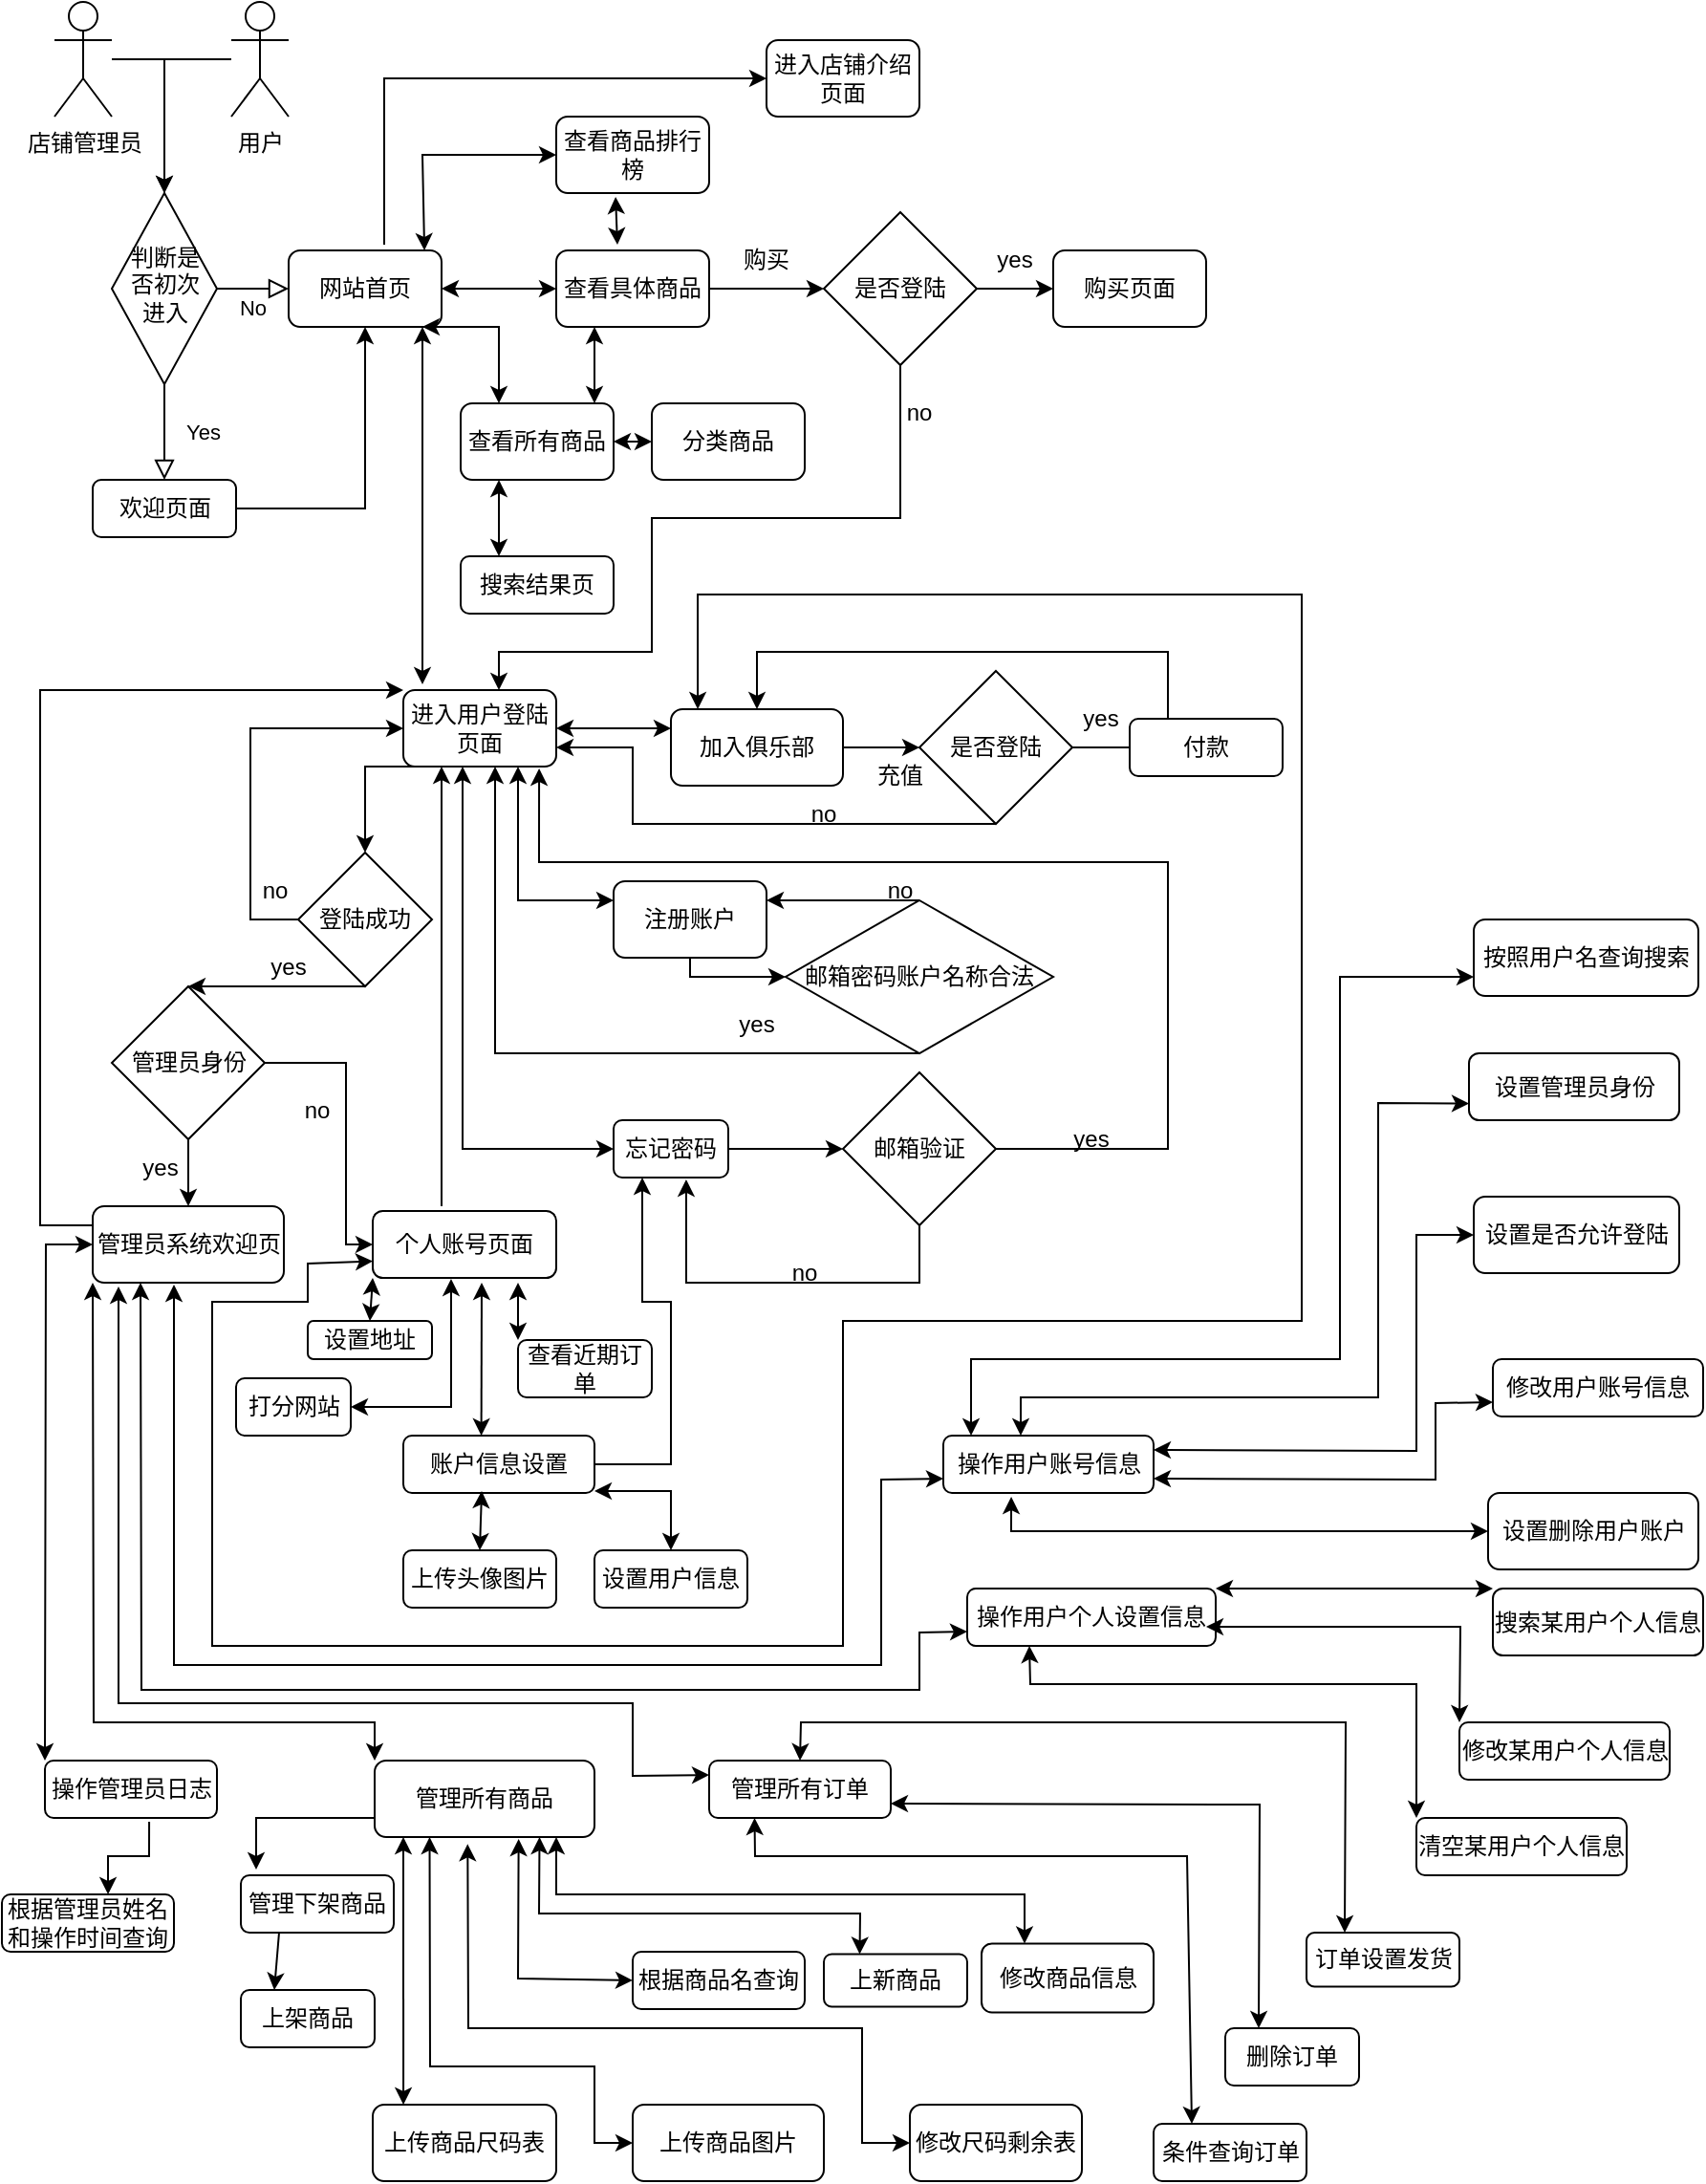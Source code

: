 <mxfile version="16.5.1" type="device"><diagram id="C5RBs43oDa-KdzZeNtuy" name="Page-1"><mxGraphModel dx="1273" dy="824" grid="1" gridSize="10" guides="1" tooltips="1" connect="1" arrows="1" fold="1" page="1" pageScale="1" pageWidth="1169" pageHeight="1654" math="0" shadow="0"><root><mxCell id="WIyWlLk6GJQsqaUBKTNV-0"/><mxCell id="WIyWlLk6GJQsqaUBKTNV-1" parent="WIyWlLk6GJQsqaUBKTNV-0"/><mxCell id="WIyWlLk6GJQsqaUBKTNV-4" value="Yes" style="rounded=0;html=1;jettySize=auto;orthogonalLoop=1;fontSize=11;endArrow=block;endFill=0;endSize=8;strokeWidth=1;shadow=0;labelBackgroundColor=none;edgeStyle=orthogonalEdgeStyle;entryX=0.5;entryY=0;entryDx=0;entryDy=0;" parent="WIyWlLk6GJQsqaUBKTNV-1" source="WIyWlLk6GJQsqaUBKTNV-6" target="osN6fIeN2EjU5WZpeS5J-3" edge="1"><mxGeometry y="20" relative="1" as="geometry"><mxPoint as="offset"/><mxPoint x="245" y="560" as="targetPoint"/></mxGeometry></mxCell><mxCell id="WIyWlLk6GJQsqaUBKTNV-5" value="No" style="edgeStyle=orthogonalEdgeStyle;rounded=0;html=1;jettySize=auto;orthogonalLoop=1;fontSize=11;endArrow=block;endFill=0;endSize=8;strokeWidth=1;shadow=0;labelBackgroundColor=none;" parent="WIyWlLk6GJQsqaUBKTNV-1" source="WIyWlLk6GJQsqaUBKTNV-6" target="WIyWlLk6GJQsqaUBKTNV-7" edge="1"><mxGeometry y="10" relative="1" as="geometry"><mxPoint as="offset"/></mxGeometry></mxCell><mxCell id="WIyWlLk6GJQsqaUBKTNV-6" value="判断是否初次进入" style="rhombus;whiteSpace=wrap;html=1;shadow=0;fontFamily=Helvetica;fontSize=12;align=center;strokeWidth=1;spacing=6;spacingTop=-4;" parent="WIyWlLk6GJQsqaUBKTNV-1" vertex="1"><mxGeometry x="217.5" y="350" width="55" height="100" as="geometry"/></mxCell><mxCell id="WIyWlLk6GJQsqaUBKTNV-7" value="网站首页" style="rounded=1;whiteSpace=wrap;html=1;fontSize=12;glass=0;strokeWidth=1;shadow=0;" parent="WIyWlLk6GJQsqaUBKTNV-1" vertex="1"><mxGeometry x="310" y="380" width="80" height="40" as="geometry"/></mxCell><mxCell id="osN6fIeN2EjU5WZpeS5J-3" value="欢迎页面" style="rounded=1;whiteSpace=wrap;html=1;" parent="WIyWlLk6GJQsqaUBKTNV-1" vertex="1"><mxGeometry x="207.5" y="500" width="75" height="30" as="geometry"/></mxCell><mxCell id="osN6fIeN2EjU5WZpeS5J-4" value="" style="endArrow=classic;html=1;rounded=0;entryX=0.5;entryY=1;entryDx=0;entryDy=0;exitX=1;exitY=0.5;exitDx=0;exitDy=0;" parent="WIyWlLk6GJQsqaUBKTNV-1" source="osN6fIeN2EjU5WZpeS5J-3" target="WIyWlLk6GJQsqaUBKTNV-7" edge="1"><mxGeometry width="50" height="50" relative="1" as="geometry"><mxPoint x="290" y="460" as="sourcePoint"/><mxPoint x="350" y="460" as="targetPoint"/><Array as="points"><mxPoint x="350" y="515"/></Array></mxGeometry></mxCell><mxCell id="osN6fIeN2EjU5WZpeS5J-6" value="查看商品排行榜" style="rounded=1;whiteSpace=wrap;html=1;" parent="WIyWlLk6GJQsqaUBKTNV-1" vertex="1"><mxGeometry x="450" y="310" width="80" height="40" as="geometry"/></mxCell><mxCell id="osN6fIeN2EjU5WZpeS5J-7" value="查看具体商品" style="rounded=1;whiteSpace=wrap;html=1;" parent="WIyWlLk6GJQsqaUBKTNV-1" vertex="1"><mxGeometry x="450" y="380" width="80" height="40" as="geometry"/></mxCell><mxCell id="osN6fIeN2EjU5WZpeS5J-8" value="进入用户登陆页面" style="rounded=1;whiteSpace=wrap;html=1;" parent="WIyWlLk6GJQsqaUBKTNV-1" vertex="1"><mxGeometry x="370" y="610" width="80" height="40" as="geometry"/></mxCell><mxCell id="osN6fIeN2EjU5WZpeS5J-9" value="查看所有商品" style="rounded=1;whiteSpace=wrap;html=1;" parent="WIyWlLk6GJQsqaUBKTNV-1" vertex="1"><mxGeometry x="400" y="460" width="80" height="40" as="geometry"/></mxCell><mxCell id="osN6fIeN2EjU5WZpeS5J-11" value="" style="endArrow=classic;html=1;rounded=0;entryX=0;entryY=0.5;entryDx=0;entryDy=0;exitX=0.625;exitY=-0.075;exitDx=0;exitDy=0;exitPerimeter=0;" parent="WIyWlLk6GJQsqaUBKTNV-1" source="WIyWlLk6GJQsqaUBKTNV-7" target="osN6fIeN2EjU5WZpeS5J-14" edge="1"><mxGeometry width="50" height="50" relative="1" as="geometry"><mxPoint x="360" y="560" as="sourcePoint"/><mxPoint x="410" y="510" as="targetPoint"/><Array as="points"><mxPoint x="360" y="290"/></Array></mxGeometry></mxCell><mxCell id="osN6fIeN2EjU5WZpeS5J-14" value="进入店铺介绍页面" style="rounded=1;whiteSpace=wrap;html=1;" parent="WIyWlLk6GJQsqaUBKTNV-1" vertex="1"><mxGeometry x="560" y="270" width="80" height="40" as="geometry"/></mxCell><mxCell id="osN6fIeN2EjU5WZpeS5J-16" value="" style="endArrow=classic;startArrow=classic;html=1;rounded=0;entryX=0.125;entryY=-0.075;entryDx=0;entryDy=0;entryPerimeter=0;" parent="WIyWlLk6GJQsqaUBKTNV-1" target="osN6fIeN2EjU5WZpeS5J-8" edge="1"><mxGeometry width="50" height="50" relative="1" as="geometry"><mxPoint x="380" y="420" as="sourcePoint"/><mxPoint x="400" y="570" as="targetPoint"/></mxGeometry></mxCell><mxCell id="osN6fIeN2EjU5WZpeS5J-17" value="" style="endArrow=classic;startArrow=classic;html=1;rounded=0;entryX=0.25;entryY=0;entryDx=0;entryDy=0;exitX=0.875;exitY=1;exitDx=0;exitDy=0;exitPerimeter=0;" parent="WIyWlLk6GJQsqaUBKTNV-1" source="WIyWlLk6GJQsqaUBKTNV-7" target="osN6fIeN2EjU5WZpeS5J-9" edge="1"><mxGeometry width="50" height="50" relative="1" as="geometry"><mxPoint x="390" y="450" as="sourcePoint"/><mxPoint x="410" y="515" as="targetPoint"/><Array as="points"><mxPoint x="420" y="420"/></Array></mxGeometry></mxCell><mxCell id="osN6fIeN2EjU5WZpeS5J-18" value="" style="endArrow=classic;startArrow=classic;html=1;rounded=0;entryX=0;entryY=0.5;entryDx=0;entryDy=0;exitX=1;exitY=0.5;exitDx=0;exitDy=0;" parent="WIyWlLk6GJQsqaUBKTNV-1" source="WIyWlLk6GJQsqaUBKTNV-7" target="osN6fIeN2EjU5WZpeS5J-7" edge="1"><mxGeometry width="50" height="50" relative="1" as="geometry"><mxPoint x="460" y="380" as="sourcePoint"/><mxPoint x="510" y="330" as="targetPoint"/><Array as="points"><mxPoint x="420" y="400"/></Array></mxGeometry></mxCell><mxCell id="osN6fIeN2EjU5WZpeS5J-19" value="" style="endArrow=classic;startArrow=classic;html=1;rounded=0;exitX=0.888;exitY=0;exitDx=0;exitDy=0;entryX=0;entryY=0.5;entryDx=0;entryDy=0;exitPerimeter=0;" parent="WIyWlLk6GJQsqaUBKTNV-1" source="WIyWlLk6GJQsqaUBKTNV-7" target="osN6fIeN2EjU5WZpeS5J-6" edge="1"><mxGeometry width="50" height="50" relative="1" as="geometry"><mxPoint x="430" y="310" as="sourcePoint"/><mxPoint x="480" y="260" as="targetPoint"/><Array as="points"><mxPoint x="380" y="330"/></Array></mxGeometry></mxCell><mxCell id="osN6fIeN2EjU5WZpeS5J-21" value="" style="endArrow=classic;startArrow=classic;html=1;rounded=0;entryX=0.388;entryY=1.05;entryDx=0;entryDy=0;entryPerimeter=0;exitX=0.4;exitY=-0.075;exitDx=0;exitDy=0;exitPerimeter=0;" parent="WIyWlLk6GJQsqaUBKTNV-1" source="osN6fIeN2EjU5WZpeS5J-7" target="osN6fIeN2EjU5WZpeS5J-6" edge="1"><mxGeometry width="50" height="50" relative="1" as="geometry"><mxPoint x="510" y="370" as="sourcePoint"/><mxPoint x="660" y="350" as="targetPoint"/></mxGeometry></mxCell><mxCell id="osN6fIeN2EjU5WZpeS5J-22" value="是否登陆" style="rhombus;whiteSpace=wrap;html=1;" parent="WIyWlLk6GJQsqaUBKTNV-1" vertex="1"><mxGeometry x="590" y="360" width="80" height="80" as="geometry"/></mxCell><mxCell id="osN6fIeN2EjU5WZpeS5J-24" value="" style="endArrow=classic;html=1;rounded=0;entryX=0;entryY=0.5;entryDx=0;entryDy=0;exitX=1;exitY=0.5;exitDx=0;exitDy=0;" parent="WIyWlLk6GJQsqaUBKTNV-1" source="osN6fIeN2EjU5WZpeS5J-7" target="osN6fIeN2EjU5WZpeS5J-22" edge="1"><mxGeometry width="50" height="50" relative="1" as="geometry"><mxPoint x="510" y="510" as="sourcePoint"/><mxPoint x="560" y="460" as="targetPoint"/></mxGeometry></mxCell><mxCell id="osN6fIeN2EjU5WZpeS5J-25" value="购买" style="text;html=1;strokeColor=none;fillColor=none;align=center;verticalAlign=middle;whiteSpace=wrap;rounded=0;" parent="WIyWlLk6GJQsqaUBKTNV-1" vertex="1"><mxGeometry x="530" y="370" width="60" height="30" as="geometry"/></mxCell><mxCell id="osN6fIeN2EjU5WZpeS5J-26" value="购买页面" style="rounded=1;whiteSpace=wrap;html=1;" parent="WIyWlLk6GJQsqaUBKTNV-1" vertex="1"><mxGeometry x="710" y="380" width="80" height="40" as="geometry"/></mxCell><mxCell id="osN6fIeN2EjU5WZpeS5J-27" value="" style="endArrow=classic;html=1;rounded=0;entryX=0;entryY=0.5;entryDx=0;entryDy=0;exitX=1;exitY=0.5;exitDx=0;exitDy=0;" parent="WIyWlLk6GJQsqaUBKTNV-1" source="osN6fIeN2EjU5WZpeS5J-22" target="osN6fIeN2EjU5WZpeS5J-26" edge="1"><mxGeometry width="50" height="50" relative="1" as="geometry"><mxPoint x="550" y="410" as="sourcePoint"/><mxPoint x="600" y="360" as="targetPoint"/></mxGeometry></mxCell><mxCell id="osN6fIeN2EjU5WZpeS5J-28" value="yes" style="text;html=1;strokeColor=none;fillColor=none;align=center;verticalAlign=middle;whiteSpace=wrap;rounded=0;" parent="WIyWlLk6GJQsqaUBKTNV-1" vertex="1"><mxGeometry x="660" y="370" width="60" height="30" as="geometry"/></mxCell><mxCell id="osN6fIeN2EjU5WZpeS5J-29" value="" style="endArrow=classic;html=1;rounded=0;exitX=0.5;exitY=1;exitDx=0;exitDy=0;" parent="WIyWlLk6GJQsqaUBKTNV-1" source="osN6fIeN2EjU5WZpeS5J-22" edge="1"><mxGeometry width="50" height="50" relative="1" as="geometry"><mxPoint x="530" y="470" as="sourcePoint"/><mxPoint x="420" y="610" as="targetPoint"/><Array as="points"><mxPoint x="630" y="520"/><mxPoint x="500" y="520"/><mxPoint x="500" y="590"/><mxPoint x="420" y="590"/><mxPoint x="420" y="600"/></Array></mxGeometry></mxCell><mxCell id="osN6fIeN2EjU5WZpeS5J-30" value="no" style="text;html=1;strokeColor=none;fillColor=none;align=center;verticalAlign=middle;whiteSpace=wrap;rounded=0;" parent="WIyWlLk6GJQsqaUBKTNV-1" vertex="1"><mxGeometry x="610" y="450" width="60" height="30" as="geometry"/></mxCell><mxCell id="osN6fIeN2EjU5WZpeS5J-33" value="" style="endArrow=classic;startArrow=classic;html=1;rounded=0;entryX=0.25;entryY=1;entryDx=0;entryDy=0;" parent="WIyWlLk6GJQsqaUBKTNV-1" target="osN6fIeN2EjU5WZpeS5J-7" edge="1"><mxGeometry width="50" height="50" relative="1" as="geometry"><mxPoint x="470" y="460" as="sourcePoint"/><mxPoint x="570" y="540" as="targetPoint"/><Array as="points"/></mxGeometry></mxCell><mxCell id="osN6fIeN2EjU5WZpeS5J-34" value="" style="endArrow=classic;startArrow=classic;html=1;rounded=0;entryX=0.25;entryY=1;entryDx=0;entryDy=0;exitX=0.25;exitY=0;exitDx=0;exitDy=0;" parent="WIyWlLk6GJQsqaUBKTNV-1" source="osN6fIeN2EjU5WZpeS5J-35" target="osN6fIeN2EjU5WZpeS5J-9" edge="1"><mxGeometry width="50" height="50" relative="1" as="geometry"><mxPoint x="440" y="600" as="sourcePoint"/><mxPoint x="480" y="590" as="targetPoint"/></mxGeometry></mxCell><mxCell id="osN6fIeN2EjU5WZpeS5J-35" value="搜索结果页" style="rounded=1;whiteSpace=wrap;html=1;" parent="WIyWlLk6GJQsqaUBKTNV-1" vertex="1"><mxGeometry x="400" y="540" width="80" height="30" as="geometry"/></mxCell><mxCell id="osN6fIeN2EjU5WZpeS5J-36" value="" style="endArrow=classic;startArrow=classic;html=1;rounded=0;entryX=1;entryY=0.5;entryDx=0;entryDy=0;exitX=0;exitY=0.5;exitDx=0;exitDy=0;" parent="WIyWlLk6GJQsqaUBKTNV-1" source="osN6fIeN2EjU5WZpeS5J-37" target="osN6fIeN2EjU5WZpeS5J-9" edge="1"><mxGeometry width="50" height="50" relative="1" as="geometry"><mxPoint x="520" y="600" as="sourcePoint"/><mxPoint x="600" y="540" as="targetPoint"/></mxGeometry></mxCell><mxCell id="osN6fIeN2EjU5WZpeS5J-37" value="分类商品" style="rounded=1;whiteSpace=wrap;html=1;" parent="WIyWlLk6GJQsqaUBKTNV-1" vertex="1"><mxGeometry x="500" y="460" width="80" height="40" as="geometry"/></mxCell><mxCell id="osN6fIeN2EjU5WZpeS5J-38" value="登陆成功" style="rhombus;whiteSpace=wrap;html=1;" parent="WIyWlLk6GJQsqaUBKTNV-1" vertex="1"><mxGeometry x="315" y="695" width="70" height="70" as="geometry"/></mxCell><mxCell id="osN6fIeN2EjU5WZpeS5J-39" value="" style="endArrow=classic;html=1;rounded=0;entryX=0.5;entryY=0;entryDx=0;entryDy=0;" parent="WIyWlLk6GJQsqaUBKTNV-1" target="osN6fIeN2EjU5WZpeS5J-38" edge="1"><mxGeometry width="50" height="50" relative="1" as="geometry"><mxPoint x="380" y="650" as="sourcePoint"/><mxPoint x="600" y="560" as="targetPoint"/><Array as="points"><mxPoint x="350" y="650"/></Array></mxGeometry></mxCell><mxCell id="osN6fIeN2EjU5WZpeS5J-40" value="yes" style="text;html=1;strokeColor=none;fillColor=none;align=center;verticalAlign=middle;whiteSpace=wrap;rounded=0;" parent="WIyWlLk6GJQsqaUBKTNV-1" vertex="1"><mxGeometry x="280" y="740" width="60" height="30" as="geometry"/></mxCell><mxCell id="osN6fIeN2EjU5WZpeS5J-41" value="" style="endArrow=classic;html=1;rounded=0;exitX=0;exitY=0.5;exitDx=0;exitDy=0;entryX=0;entryY=0.5;entryDx=0;entryDy=0;" parent="WIyWlLk6GJQsqaUBKTNV-1" source="osN6fIeN2EjU5WZpeS5J-38" target="osN6fIeN2EjU5WZpeS5J-8" edge="1"><mxGeometry width="50" height="50" relative="1" as="geometry"><mxPoint x="550" y="610" as="sourcePoint"/><mxPoint x="370" y="710" as="targetPoint"/><Array as="points"><mxPoint x="290" y="730"/><mxPoint x="290" y="630"/></Array></mxGeometry></mxCell><mxCell id="osN6fIeN2EjU5WZpeS5J-42" value="no" style="text;html=1;strokeColor=none;fillColor=none;align=center;verticalAlign=middle;whiteSpace=wrap;rounded=0;" parent="WIyWlLk6GJQsqaUBKTNV-1" vertex="1"><mxGeometry x="272.5" y="700" width="60" height="30" as="geometry"/></mxCell><mxCell id="osN6fIeN2EjU5WZpeS5J-43" value="" style="endArrow=classic;startArrow=classic;html=1;rounded=0;entryX=1;entryY=0.5;entryDx=0;entryDy=0;exitX=0;exitY=0.25;exitDx=0;exitDy=0;" parent="WIyWlLk6GJQsqaUBKTNV-1" source="osN6fIeN2EjU5WZpeS5J-44" target="osN6fIeN2EjU5WZpeS5J-8" edge="1"><mxGeometry width="50" height="50" relative="1" as="geometry"><mxPoint x="550" y="750" as="sourcePoint"/><mxPoint x="520" y="780" as="targetPoint"/><Array as="points"/></mxGeometry></mxCell><mxCell id="osN6fIeN2EjU5WZpeS5J-44" value="加入俱乐部" style="rounded=1;whiteSpace=wrap;html=1;" parent="WIyWlLk6GJQsqaUBKTNV-1" vertex="1"><mxGeometry x="510" y="620" width="90" height="40" as="geometry"/></mxCell><mxCell id="osN6fIeN2EjU5WZpeS5J-45" value="" style="endArrow=classic;html=1;rounded=0;exitX=0.5;exitY=1;exitDx=0;exitDy=0;entryX=0.5;entryY=0;entryDx=0;entryDy=0;" parent="WIyWlLk6GJQsqaUBKTNV-1" source="osN6fIeN2EjU5WZpeS5J-38" target="osN6fIeN2EjU5WZpeS5J-46" edge="1"><mxGeometry width="50" height="50" relative="1" as="geometry"><mxPoint x="340" y="950" as="sourcePoint"/><mxPoint x="385" y="910" as="targetPoint"/></mxGeometry></mxCell><mxCell id="osN6fIeN2EjU5WZpeS5J-48" style="edgeStyle=orthogonalEdgeStyle;rounded=0;orthogonalLoop=1;jettySize=auto;html=1;" parent="WIyWlLk6GJQsqaUBKTNV-1" source="osN6fIeN2EjU5WZpeS5J-46" target="osN6fIeN2EjU5WZpeS5J-52" edge="1"><mxGeometry relative="1" as="geometry"><mxPoint x="500" y="950" as="targetPoint"/><Array as="points"><mxPoint x="340" y="805"/></Array></mxGeometry></mxCell><mxCell id="osN6fIeN2EjU5WZpeS5J-46" value="管理员身份" style="rhombus;whiteSpace=wrap;html=1;" parent="WIyWlLk6GJQsqaUBKTNV-1" vertex="1"><mxGeometry x="217.5" y="765" width="80" height="80" as="geometry"/></mxCell><mxCell id="osN6fIeN2EjU5WZpeS5J-49" value="no" style="text;html=1;strokeColor=none;fillColor=none;align=center;verticalAlign=middle;whiteSpace=wrap;rounded=0;" parent="WIyWlLk6GJQsqaUBKTNV-1" vertex="1"><mxGeometry x="295" y="815" width="60" height="30" as="geometry"/></mxCell><mxCell id="osN6fIeN2EjU5WZpeS5J-51" value="yes" style="text;html=1;strokeColor=none;fillColor=none;align=center;verticalAlign=middle;whiteSpace=wrap;rounded=0;" parent="WIyWlLk6GJQsqaUBKTNV-1" vertex="1"><mxGeometry x="212.5" y="845" width="60" height="30" as="geometry"/></mxCell><mxCell id="osN6fIeN2EjU5WZpeS5J-52" value="个人账号页面" style="rounded=1;whiteSpace=wrap;html=1;" parent="WIyWlLk6GJQsqaUBKTNV-1" vertex="1"><mxGeometry x="354" y="882.5" width="96" height="35" as="geometry"/></mxCell><mxCell id="osN6fIeN2EjU5WZpeS5J-53" value="管理员系统欢迎页" style="rounded=1;whiteSpace=wrap;html=1;" parent="WIyWlLk6GJQsqaUBKTNV-1" vertex="1"><mxGeometry x="207.5" y="880" width="100" height="40" as="geometry"/></mxCell><mxCell id="osN6fIeN2EjU5WZpeS5J-54" value="" style="endArrow=classic;html=1;rounded=0;exitX=1;exitY=0.5;exitDx=0;exitDy=0;entryX=0;entryY=0.5;entryDx=0;entryDy=0;" parent="WIyWlLk6GJQsqaUBKTNV-1" source="osN6fIeN2EjU5WZpeS5J-44" target="osN6fIeN2EjU5WZpeS5J-56" edge="1"><mxGeometry width="50" height="50" relative="1" as="geometry"><mxPoint x="670" y="890" as="sourcePoint"/><mxPoint x="680" y="760" as="targetPoint"/></mxGeometry></mxCell><mxCell id="osN6fIeN2EjU5WZpeS5J-56" value="是否登陆" style="rhombus;whiteSpace=wrap;html=1;" parent="WIyWlLk6GJQsqaUBKTNV-1" vertex="1"><mxGeometry x="640" y="600" width="80" height="80" as="geometry"/></mxCell><mxCell id="osN6fIeN2EjU5WZpeS5J-57" value="充值" style="text;html=1;strokeColor=none;fillColor=none;align=center;verticalAlign=middle;whiteSpace=wrap;rounded=0;" parent="WIyWlLk6GJQsqaUBKTNV-1" vertex="1"><mxGeometry x="600" y="640" width="60" height="30" as="geometry"/></mxCell><mxCell id="osN6fIeN2EjU5WZpeS5J-58" value="" style="endArrow=classic;html=1;rounded=0;exitX=1;exitY=0.5;exitDx=0;exitDy=0;entryX=0;entryY=0.75;entryDx=0;entryDy=0;" parent="WIyWlLk6GJQsqaUBKTNV-1" source="osN6fIeN2EjU5WZpeS5J-56" target="osN6fIeN2EjU5WZpeS5J-65" edge="1"><mxGeometry width="50" height="50" relative="1" as="geometry"><mxPoint x="550" y="1000" as="sourcePoint"/><mxPoint x="810" y="585" as="targetPoint"/><Array as="points"><mxPoint x="820" y="640"/></Array></mxGeometry></mxCell><mxCell id="osN6fIeN2EjU5WZpeS5J-59" value="no" style="text;html=1;strokeColor=none;fillColor=none;align=center;verticalAlign=middle;whiteSpace=wrap;rounded=0;" parent="WIyWlLk6GJQsqaUBKTNV-1" vertex="1"><mxGeometry x="560" y="660" width="60" height="30" as="geometry"/></mxCell><mxCell id="osN6fIeN2EjU5WZpeS5J-60" value="yes" style="text;html=1;strokeColor=none;fillColor=none;align=center;verticalAlign=middle;whiteSpace=wrap;rounded=0;" parent="WIyWlLk6GJQsqaUBKTNV-1" vertex="1"><mxGeometry x="705" y="610" width="60" height="30" as="geometry"/></mxCell><mxCell id="osN6fIeN2EjU5WZpeS5J-64" value="" style="endArrow=classic;html=1;rounded=0;exitX=0.5;exitY=1;exitDx=0;exitDy=0;entryX=1;entryY=0.75;entryDx=0;entryDy=0;" parent="WIyWlLk6GJQsqaUBKTNV-1" source="osN6fIeN2EjU5WZpeS5J-56" target="osN6fIeN2EjU5WZpeS5J-8" edge="1"><mxGeometry width="50" height="50" relative="1" as="geometry"><mxPoint x="550" y="1000" as="sourcePoint"/><mxPoint x="440" y="740" as="targetPoint"/><Array as="points"><mxPoint x="490" y="680"/><mxPoint x="490" y="640"/></Array></mxGeometry></mxCell><mxCell id="osN6fIeN2EjU5WZpeS5J-65" value="付款" style="rounded=1;whiteSpace=wrap;html=1;" parent="WIyWlLk6GJQsqaUBKTNV-1" vertex="1"><mxGeometry x="750" y="625" width="80" height="30" as="geometry"/></mxCell><mxCell id="osN6fIeN2EjU5WZpeS5J-66" value="" style="endArrow=classic;html=1;rounded=0;exitX=0.25;exitY=0;exitDx=0;exitDy=0;" parent="WIyWlLk6GJQsqaUBKTNV-1" source="osN6fIeN2EjU5WZpeS5J-65" target="osN6fIeN2EjU5WZpeS5J-44" edge="1"><mxGeometry width="50" height="50" relative="1" as="geometry"><mxPoint x="820" y="670" as="sourcePoint"/><mxPoint x="810" y="870" as="targetPoint"/><Array as="points"><mxPoint x="770" y="590"/><mxPoint x="555" y="590"/></Array></mxGeometry></mxCell><mxCell id="osN6fIeN2EjU5WZpeS5J-70" value="注册账户" style="rounded=1;whiteSpace=wrap;html=1;" parent="WIyWlLk6GJQsqaUBKTNV-1" vertex="1"><mxGeometry x="480" y="710" width="80" height="40" as="geometry"/></mxCell><mxCell id="osN6fIeN2EjU5WZpeS5J-71" value="忘记密码" style="rounded=1;whiteSpace=wrap;html=1;" parent="WIyWlLk6GJQsqaUBKTNV-1" vertex="1"><mxGeometry x="480" y="835" width="60" height="30" as="geometry"/></mxCell><mxCell id="osN6fIeN2EjU5WZpeS5J-72" value="邮箱密码账户名称合法" style="rhombus;whiteSpace=wrap;html=1;" parent="WIyWlLk6GJQsqaUBKTNV-1" vertex="1"><mxGeometry x="570" y="720" width="140" height="80" as="geometry"/></mxCell><mxCell id="osN6fIeN2EjU5WZpeS5J-74" value="" style="endArrow=classic;html=1;rounded=0;exitX=0.5;exitY=0;exitDx=0;exitDy=0;entryX=1;entryY=0.25;entryDx=0;entryDy=0;" parent="WIyWlLk6GJQsqaUBKTNV-1" source="osN6fIeN2EjU5WZpeS5J-72" target="osN6fIeN2EjU5WZpeS5J-70" edge="1"><mxGeometry width="50" height="50" relative="1" as="geometry"><mxPoint x="550" y="980" as="sourcePoint"/><mxPoint x="600" y="930" as="targetPoint"/><Array as="points"/></mxGeometry></mxCell><mxCell id="osN6fIeN2EjU5WZpeS5J-75" value="no" style="text;html=1;strokeColor=none;fillColor=none;align=center;verticalAlign=middle;whiteSpace=wrap;rounded=0;" parent="WIyWlLk6GJQsqaUBKTNV-1" vertex="1"><mxGeometry x="600" y="700" width="60" height="30" as="geometry"/></mxCell><mxCell id="osN6fIeN2EjU5WZpeS5J-76" value="" style="endArrow=classic;html=1;rounded=0;exitX=0.5;exitY=1;exitDx=0;exitDy=0;entryX=0.6;entryY=1;entryDx=0;entryDy=0;entryPerimeter=0;" parent="WIyWlLk6GJQsqaUBKTNV-1" source="osN6fIeN2EjU5WZpeS5J-72" target="osN6fIeN2EjU5WZpeS5J-8" edge="1"><mxGeometry width="50" height="50" relative="1" as="geometry"><mxPoint x="730" y="1060" as="sourcePoint"/><mxPoint x="420" y="640" as="targetPoint"/><Array as="points"><mxPoint x="418" y="800"/><mxPoint x="418" y="700"/><mxPoint x="418" y="690"/></Array></mxGeometry></mxCell><mxCell id="osN6fIeN2EjU5WZpeS5J-79" value="yes" style="text;html=1;strokeColor=none;fillColor=none;align=center;verticalAlign=middle;whiteSpace=wrap;rounded=0;" parent="WIyWlLk6GJQsqaUBKTNV-1" vertex="1"><mxGeometry x="525" y="770" width="60" height="30" as="geometry"/></mxCell><mxCell id="osN6fIeN2EjU5WZpeS5J-81" value="" style="endArrow=classic;html=1;rounded=0;exitX=1;exitY=0.5;exitDx=0;exitDy=0;entryX=0;entryY=0.5;entryDx=0;entryDy=0;" parent="WIyWlLk6GJQsqaUBKTNV-1" source="osN6fIeN2EjU5WZpeS5J-71" target="osN6fIeN2EjU5WZpeS5J-83" edge="1"><mxGeometry width="50" height="50" relative="1" as="geometry"><mxPoint x="680" y="1100" as="sourcePoint"/><mxPoint x="810" y="1030" as="targetPoint"/></mxGeometry></mxCell><mxCell id="osN6fIeN2EjU5WZpeS5J-83" value="邮箱验证" style="rhombus;whiteSpace=wrap;html=1;" parent="WIyWlLk6GJQsqaUBKTNV-1" vertex="1"><mxGeometry x="600" y="810" width="80" height="80" as="geometry"/></mxCell><mxCell id="osN6fIeN2EjU5WZpeS5J-86" value="" style="endArrow=classic;html=1;rounded=0;entryX=0.633;entryY=1.033;entryDx=0;entryDy=0;entryPerimeter=0;exitX=0.5;exitY=1;exitDx=0;exitDy=0;" parent="WIyWlLk6GJQsqaUBKTNV-1" source="osN6fIeN2EjU5WZpeS5J-83" target="osN6fIeN2EjU5WZpeS5J-71" edge="1"><mxGeometry width="50" height="50" relative="1" as="geometry"><mxPoint x="790" y="1080" as="sourcePoint"/><mxPoint x="770" y="1080" as="targetPoint"/><Array as="points"><mxPoint x="640" y="920"/><mxPoint x="518" y="920"/></Array></mxGeometry></mxCell><mxCell id="osN6fIeN2EjU5WZpeS5J-87" value="no" style="text;html=1;strokeColor=none;fillColor=none;align=center;verticalAlign=middle;whiteSpace=wrap;rounded=0;" parent="WIyWlLk6GJQsqaUBKTNV-1" vertex="1"><mxGeometry x="550" y="900" width="60" height="30" as="geometry"/></mxCell><mxCell id="osN6fIeN2EjU5WZpeS5J-88" value="" style="endArrow=classic;html=1;rounded=0;exitX=1;exitY=0.5;exitDx=0;exitDy=0;entryX=0.888;entryY=1.025;entryDx=0;entryDy=0;entryPerimeter=0;" parent="WIyWlLk6GJQsqaUBKTNV-1" source="osN6fIeN2EjU5WZpeS5J-83" target="osN6fIeN2EjU5WZpeS5J-8" edge="1"><mxGeometry width="50" height="50" relative="1" as="geometry"><mxPoint x="880" y="1060" as="sourcePoint"/><mxPoint x="440" y="660" as="targetPoint"/><Array as="points"><mxPoint x="770" y="850"/><mxPoint x="770" y="700"/><mxPoint x="441" y="700"/></Array></mxGeometry></mxCell><mxCell id="osN6fIeN2EjU5WZpeS5J-90" value="yes" style="text;html=1;strokeColor=none;fillColor=none;align=center;verticalAlign=middle;whiteSpace=wrap;rounded=0;" parent="WIyWlLk6GJQsqaUBKTNV-1" vertex="1"><mxGeometry x="700" y="830" width="60" height="30" as="geometry"/></mxCell><mxCell id="rNdSYb3J-Qx3iHHq84nv-0" value="用户&lt;br&gt;" style="shape=umlActor;verticalLabelPosition=bottom;verticalAlign=top;html=1;outlineConnect=0;" parent="WIyWlLk6GJQsqaUBKTNV-1" vertex="1"><mxGeometry x="280" y="250" width="30" height="60" as="geometry"/></mxCell><mxCell id="rNdSYb3J-Qx3iHHq84nv-14" style="edgeStyle=orthogonalEdgeStyle;rounded=0;orthogonalLoop=1;jettySize=auto;html=1;entryX=0.5;entryY=0;entryDx=0;entryDy=0;" parent="WIyWlLk6GJQsqaUBKTNV-1" source="rNdSYb3J-Qx3iHHq84nv-12" target="WIyWlLk6GJQsqaUBKTNV-6" edge="1"><mxGeometry relative="1" as="geometry"><mxPoint x="280" y="300" as="targetPoint"/><Array as="points"><mxPoint x="208" y="280"/><mxPoint x="245" y="280"/></Array></mxGeometry></mxCell><mxCell id="rNdSYb3J-Qx3iHHq84nv-12" value="店铺管理员" style="shape=umlActor;verticalLabelPosition=bottom;verticalAlign=top;html=1;outlineConnect=0;" parent="WIyWlLk6GJQsqaUBKTNV-1" vertex="1"><mxGeometry x="187.5" y="250" width="30" height="60" as="geometry"/></mxCell><mxCell id="rNdSYb3J-Qx3iHHq84nv-18" value="" style="endArrow=classic;html=1;rounded=0;entryX=0.5;entryY=0;entryDx=0;entryDy=0;" parent="WIyWlLk6GJQsqaUBKTNV-1" source="rNdSYb3J-Qx3iHHq84nv-0" target="WIyWlLk6GJQsqaUBKTNV-6" edge="1"><mxGeometry width="50" height="50" relative="1" as="geometry"><mxPoint x="250" y="210" as="sourcePoint"/><mxPoint x="240" y="350" as="targetPoint"/><Array as="points"><mxPoint x="245" y="280"/></Array></mxGeometry></mxCell><mxCell id="Rg-ew8Si_0iCfyTvyNfb-2" value="" style="endArrow=classic;startArrow=classic;html=1;rounded=0;entryX=0.75;entryY=1;entryDx=0;entryDy=0;exitX=0;exitY=0.25;exitDx=0;exitDy=0;" parent="WIyWlLk6GJQsqaUBKTNV-1" source="osN6fIeN2EjU5WZpeS5J-70" target="osN6fIeN2EjU5WZpeS5J-8" edge="1"><mxGeometry width="50" height="50" relative="1" as="geometry"><mxPoint x="550" y="710" as="sourcePoint"/><mxPoint x="520" y="770" as="targetPoint"/><Array as="points"><mxPoint x="430" y="720"/><mxPoint x="430" y="680"/></Array></mxGeometry></mxCell><mxCell id="Rg-ew8Si_0iCfyTvyNfb-3" value="" style="endArrow=classic;startArrow=classic;html=1;rounded=0;" parent="WIyWlLk6GJQsqaUBKTNV-1" source="osN6fIeN2EjU5WZpeS5J-71" edge="1"><mxGeometry width="50" height="50" relative="1" as="geometry"><mxPoint x="470" y="810" as="sourcePoint"/><mxPoint x="401" y="650" as="targetPoint"/><Array as="points"><mxPoint x="401" y="850"/><mxPoint x="401" y="700"/></Array></mxGeometry></mxCell><mxCell id="Rg-ew8Si_0iCfyTvyNfb-9" value="" style="endArrow=classic;html=1;rounded=0;exitX=0.75;exitY=0;exitDx=0;exitDy=0;entryX=0.5;entryY=0;entryDx=0;entryDy=0;" parent="WIyWlLk6GJQsqaUBKTNV-1" source="osN6fIeN2EjU5WZpeS5J-51" target="osN6fIeN2EjU5WZpeS5J-53" edge="1"><mxGeometry width="50" height="50" relative="1" as="geometry"><mxPoint x="500" y="810" as="sourcePoint"/><mxPoint x="258" y="950" as="targetPoint"/></mxGeometry></mxCell><mxCell id="Rg-ew8Si_0iCfyTvyNfb-12" value="" style="endArrow=classic;startArrow=classic;html=1;rounded=0;exitX=0;exitY=0;exitDx=0;exitDy=0;" parent="WIyWlLk6GJQsqaUBKTNV-1" source="Rg-ew8Si_0iCfyTvyNfb-13" edge="1"><mxGeometry width="50" height="50" relative="1" as="geometry"><mxPoint x="473" y="1030" as="sourcePoint"/><mxPoint x="430" y="920" as="targetPoint"/></mxGeometry></mxCell><mxCell id="Rg-ew8Si_0iCfyTvyNfb-13" value="查看近期订单" style="rounded=1;whiteSpace=wrap;html=1;" parent="WIyWlLk6GJQsqaUBKTNV-1" vertex="1"><mxGeometry x="430" y="950" width="70" height="30" as="geometry"/></mxCell><mxCell id="Rg-ew8Si_0iCfyTvyNfb-15" value="" style="endArrow=classic;startArrow=classic;html=1;rounded=0;exitX=0.408;exitY=0;exitDx=0;exitDy=0;exitPerimeter=0;" parent="WIyWlLk6GJQsqaUBKTNV-1" source="Rg-ew8Si_0iCfyTvyNfb-16" edge="1"><mxGeometry width="50" height="50" relative="1" as="geometry"><mxPoint x="409" y="990" as="sourcePoint"/><mxPoint x="411" y="920" as="targetPoint"/></mxGeometry></mxCell><mxCell id="Rg-ew8Si_0iCfyTvyNfb-16" value="账户信息设置" style="rounded=1;whiteSpace=wrap;html=1;" parent="WIyWlLk6GJQsqaUBKTNV-1" vertex="1"><mxGeometry x="370" y="1000" width="100" height="30" as="geometry"/></mxCell><mxCell id="Rg-ew8Si_0iCfyTvyNfb-17" value="" style="endArrow=classic;html=1;rounded=0;entryX=0.25;entryY=1;entryDx=0;entryDy=0;exitX=1;exitY=0.5;exitDx=0;exitDy=0;" parent="WIyWlLk6GJQsqaUBKTNV-1" source="Rg-ew8Si_0iCfyTvyNfb-16" target="osN6fIeN2EjU5WZpeS5J-71" edge="1"><mxGeometry width="50" height="50" relative="1" as="geometry"><mxPoint x="500" y="850" as="sourcePoint"/><mxPoint x="550" y="800" as="targetPoint"/><Array as="points"><mxPoint x="510" y="1015"/><mxPoint x="510" y="930"/><mxPoint x="495" y="930"/></Array></mxGeometry></mxCell><mxCell id="Rg-ew8Si_0iCfyTvyNfb-19" value="上传头像图片" style="rounded=1;whiteSpace=wrap;html=1;" parent="WIyWlLk6GJQsqaUBKTNV-1" vertex="1"><mxGeometry x="370" y="1060" width="80" height="30" as="geometry"/></mxCell><mxCell id="Rg-ew8Si_0iCfyTvyNfb-22" value="设置用户信息" style="rounded=1;whiteSpace=wrap;html=1;" parent="WIyWlLk6GJQsqaUBKTNV-1" vertex="1"><mxGeometry x="470" y="1060" width="80" height="30" as="geometry"/></mxCell><mxCell id="Rg-ew8Si_0iCfyTvyNfb-24" value="" style="endArrow=classic;startArrow=classic;html=1;rounded=0;exitX=0.5;exitY=0;exitDx=0;exitDy=0;entryX=0.41;entryY=0.967;entryDx=0;entryDy=0;entryPerimeter=0;" parent="WIyWlLk6GJQsqaUBKTNV-1" source="Rg-ew8Si_0iCfyTvyNfb-19" target="Rg-ew8Si_0iCfyTvyNfb-16" edge="1"><mxGeometry width="50" height="50" relative="1" as="geometry"><mxPoint x="500" y="930" as="sourcePoint"/><mxPoint x="550" y="880" as="targetPoint"/></mxGeometry></mxCell><mxCell id="Rg-ew8Si_0iCfyTvyNfb-25" value="" style="endArrow=classic;startArrow=classic;html=1;rounded=0;exitX=0.5;exitY=0;exitDx=0;exitDy=0;" parent="WIyWlLk6GJQsqaUBKTNV-1" source="Rg-ew8Si_0iCfyTvyNfb-22" edge="1"><mxGeometry width="50" height="50" relative="1" as="geometry"><mxPoint x="630" y="1140" as="sourcePoint"/><mxPoint x="470" y="1029" as="targetPoint"/><Array as="points"><mxPoint x="510" y="1029"/></Array></mxGeometry></mxCell><mxCell id="Rg-ew8Si_0iCfyTvyNfb-28" value="" style="endArrow=classic;html=1;rounded=0;entryX=0.25;entryY=1;entryDx=0;entryDy=0;" parent="WIyWlLk6GJQsqaUBKTNV-1" target="osN6fIeN2EjU5WZpeS5J-8" edge="1"><mxGeometry width="50" height="50" relative="1" as="geometry"><mxPoint x="390" y="880" as="sourcePoint"/><mxPoint x="550" y="850" as="targetPoint"/></mxGeometry></mxCell><mxCell id="Rg-ew8Si_0iCfyTvyNfb-29" value="设置地址" style="rounded=1;whiteSpace=wrap;html=1;" parent="WIyWlLk6GJQsqaUBKTNV-1" vertex="1"><mxGeometry x="320" y="940" width="65" height="20" as="geometry"/></mxCell><mxCell id="Rg-ew8Si_0iCfyTvyNfb-30" value="打分网站" style="rounded=1;whiteSpace=wrap;html=1;" parent="WIyWlLk6GJQsqaUBKTNV-1" vertex="1"><mxGeometry x="282.5" y="970" width="60" height="30" as="geometry"/></mxCell><mxCell id="Rg-ew8Si_0iCfyTvyNfb-31" value="" style="endArrow=classic;startArrow=classic;html=1;rounded=0;exitX=0.5;exitY=0;exitDx=0;exitDy=0;entryX=0;entryY=1;entryDx=0;entryDy=0;" parent="WIyWlLk6GJQsqaUBKTNV-1" source="Rg-ew8Si_0iCfyTvyNfb-29" target="osN6fIeN2EjU5WZpeS5J-52" edge="1"><mxGeometry width="50" height="50" relative="1" as="geometry"><mxPoint x="500" y="900" as="sourcePoint"/><mxPoint x="550" y="850" as="targetPoint"/></mxGeometry></mxCell><mxCell id="Rg-ew8Si_0iCfyTvyNfb-32" value="" style="endArrow=classic;startArrow=classic;html=1;rounded=0;exitX=1;exitY=0.5;exitDx=0;exitDy=0;entryX=0.427;entryY=1.014;entryDx=0;entryDy=0;entryPerimeter=0;" parent="WIyWlLk6GJQsqaUBKTNV-1" source="Rg-ew8Si_0iCfyTvyNfb-30" target="osN6fIeN2EjU5WZpeS5J-52" edge="1"><mxGeometry width="50" height="50" relative="1" as="geometry"><mxPoint x="500" y="900" as="sourcePoint"/><mxPoint x="550" y="850" as="targetPoint"/><Array as="points"><mxPoint x="395" y="985"/></Array></mxGeometry></mxCell><mxCell id="Rg-ew8Si_0iCfyTvyNfb-34" value="" style="endArrow=classic;startArrow=classic;html=1;rounded=0;entryX=0.156;entryY=0;entryDx=0;entryDy=0;entryPerimeter=0;exitX=0;exitY=0.75;exitDx=0;exitDy=0;" parent="WIyWlLk6GJQsqaUBKTNV-1" source="osN6fIeN2EjU5WZpeS5J-52" target="osN6fIeN2EjU5WZpeS5J-44" edge="1"><mxGeometry width="50" height="50" relative="1" as="geometry"><mxPoint x="500" y="840" as="sourcePoint"/><mxPoint x="550" y="790" as="targetPoint"/><Array as="points"><mxPoint x="320" y="910"/><mxPoint x="320" y="930"/><mxPoint x="270" y="930"/><mxPoint x="270" y="1110"/><mxPoint x="600" y="1110"/><mxPoint x="600" y="940"/><mxPoint x="840" y="940"/><mxPoint x="840" y="560"/><mxPoint x="524" y="560"/></Array></mxGeometry></mxCell><mxCell id="Rg-ew8Si_0iCfyTvyNfb-36" value="" style="endArrow=classic;html=1;rounded=0;entryX=0;entryY=0.5;entryDx=0;entryDy=0;exitX=0.5;exitY=1;exitDx=0;exitDy=0;" parent="WIyWlLk6GJQsqaUBKTNV-1" source="osN6fIeN2EjU5WZpeS5J-70" target="osN6fIeN2EjU5WZpeS5J-72" edge="1"><mxGeometry width="50" height="50" relative="1" as="geometry"><mxPoint x="500" y="870" as="sourcePoint"/><mxPoint x="550" y="820" as="targetPoint"/><Array as="points"><mxPoint x="520" y="760"/></Array></mxGeometry></mxCell><mxCell id="Rg-ew8Si_0iCfyTvyNfb-37" value="" style="endArrow=classic;html=1;rounded=0;exitX=0;exitY=0.25;exitDx=0;exitDy=0;entryX=0;entryY=0;entryDx=0;entryDy=0;" parent="WIyWlLk6GJQsqaUBKTNV-1" source="osN6fIeN2EjU5WZpeS5J-53" target="osN6fIeN2EjU5WZpeS5J-8" edge="1"><mxGeometry width="50" height="50" relative="1" as="geometry"><mxPoint x="500" y="820" as="sourcePoint"/><mxPoint x="208" y="590" as="targetPoint"/><Array as="points"><mxPoint x="180" y="890"/><mxPoint x="180" y="610"/></Array></mxGeometry></mxCell><mxCell id="Rg-ew8Si_0iCfyTvyNfb-38" value="操作用户账号信息" style="rounded=1;whiteSpace=wrap;html=1;" parent="WIyWlLk6GJQsqaUBKTNV-1" vertex="1"><mxGeometry x="652.5" y="1000" width="110" height="30" as="geometry"/></mxCell><mxCell id="Rg-ew8Si_0iCfyTvyNfb-39" value="操作用户个人设置信息" style="rounded=1;whiteSpace=wrap;html=1;" parent="WIyWlLk6GJQsqaUBKTNV-1" vertex="1"><mxGeometry x="665" y="1080" width="130" height="30" as="geometry"/></mxCell><mxCell id="Rg-ew8Si_0iCfyTvyNfb-40" value="管理所有订单" style="rounded=1;whiteSpace=wrap;html=1;" parent="WIyWlLk6GJQsqaUBKTNV-1" vertex="1"><mxGeometry x="530" y="1170" width="95" height="30" as="geometry"/></mxCell><mxCell id="Rg-ew8Si_0iCfyTvyNfb-41" value="管理所有商品" style="rounded=1;whiteSpace=wrap;html=1;" parent="WIyWlLk6GJQsqaUBKTNV-1" vertex="1"><mxGeometry x="355" y="1170" width="115" height="40" as="geometry"/></mxCell><mxCell id="Rg-ew8Si_0iCfyTvyNfb-43" style="edgeStyle=orthogonalEdgeStyle;rounded=0;orthogonalLoop=1;jettySize=auto;html=1;exitX=0.606;exitY=1.067;exitDx=0;exitDy=0;entryX=0.617;entryY=0;entryDx=0;entryDy=0;entryPerimeter=0;exitPerimeter=0;" parent="WIyWlLk6GJQsqaUBKTNV-1" source="Rg-ew8Si_0iCfyTvyNfb-42" target="Rg-ew8Si_0iCfyTvyNfb-50" edge="1"><mxGeometry relative="1" as="geometry"><mxPoint x="240" y="1220" as="targetPoint"/></mxGeometry></mxCell><mxCell id="Rg-ew8Si_0iCfyTvyNfb-42" value="操作管理员日志" style="rounded=1;whiteSpace=wrap;html=1;" parent="WIyWlLk6GJQsqaUBKTNV-1" vertex="1"><mxGeometry x="182.5" y="1170" width="90" height="30" as="geometry"/></mxCell><mxCell id="Rg-ew8Si_0iCfyTvyNfb-50" value="根据管理员姓名和操作时间查询" style="rounded=1;whiteSpace=wrap;html=1;" parent="WIyWlLk6GJQsqaUBKTNV-1" vertex="1"><mxGeometry x="160" y="1240" width="90" height="30" as="geometry"/></mxCell><mxCell id="Rg-ew8Si_0iCfyTvyNfb-51" value="" style="endArrow=classic;html=1;rounded=0;entryX=0.1;entryY=-0.1;entryDx=0;entryDy=0;entryPerimeter=0;exitX=0;exitY=0.75;exitDx=0;exitDy=0;" parent="WIyWlLk6GJQsqaUBKTNV-1" source="Rg-ew8Si_0iCfyTvyNfb-41" target="Rg-ew8Si_0iCfyTvyNfb-52" edge="1"><mxGeometry width="50" height="50" relative="1" as="geometry"><mxPoint x="350" y="1195" as="sourcePoint"/><mxPoint x="421" y="1240" as="targetPoint"/><Array as="points"><mxPoint x="293" y="1200"/></Array></mxGeometry></mxCell><mxCell id="Rg-ew8Si_0iCfyTvyNfb-52" value="管理下架商品" style="rounded=1;whiteSpace=wrap;html=1;" parent="WIyWlLk6GJQsqaUBKTNV-1" vertex="1"><mxGeometry x="285" y="1230" width="80" height="30" as="geometry"/></mxCell><mxCell id="Rg-ew8Si_0iCfyTvyNfb-54" value="" style="endArrow=classic;html=1;rounded=0;exitX=0.25;exitY=1;exitDx=0;exitDy=0;entryX=0.25;entryY=0;entryDx=0;entryDy=0;" parent="WIyWlLk6GJQsqaUBKTNV-1" source="Rg-ew8Si_0iCfyTvyNfb-52" target="Rg-ew8Si_0iCfyTvyNfb-55" edge="1"><mxGeometry width="50" height="50" relative="1" as="geometry"><mxPoint x="500" y="1230" as="sourcePoint"/><mxPoint x="430" y="1290" as="targetPoint"/></mxGeometry></mxCell><mxCell id="Rg-ew8Si_0iCfyTvyNfb-55" value="上架商品" style="rounded=1;whiteSpace=wrap;html=1;" parent="WIyWlLk6GJQsqaUBKTNV-1" vertex="1"><mxGeometry x="285" y="1290" width="70" height="30" as="geometry"/></mxCell><mxCell id="Rg-ew8Si_0iCfyTvyNfb-56" value="" style="endArrow=classic;startArrow=classic;html=1;rounded=0;exitX=0.135;exitY=1.05;exitDx=0;exitDy=0;exitPerimeter=0;entryX=0;entryY=0.25;entryDx=0;entryDy=0;" parent="WIyWlLk6GJQsqaUBKTNV-1" source="osN6fIeN2EjU5WZpeS5J-53" target="Rg-ew8Si_0iCfyTvyNfb-40" edge="1"><mxGeometry width="50" height="50" relative="1" as="geometry"><mxPoint x="500" y="1090" as="sourcePoint"/><mxPoint x="670" y="1110" as="targetPoint"/><Array as="points"><mxPoint x="221" y="1140"/><mxPoint x="490" y="1140"/><mxPoint x="490" y="1178"/></Array></mxGeometry></mxCell><mxCell id="Rg-ew8Si_0iCfyTvyNfb-57" value="" style="endArrow=classic;startArrow=classic;html=1;rounded=0;exitX=0;exitY=1;exitDx=0;exitDy=0;entryX=0;entryY=0;entryDx=0;entryDy=0;" parent="WIyWlLk6GJQsqaUBKTNV-1" source="osN6fIeN2EjU5WZpeS5J-53" target="Rg-ew8Si_0iCfyTvyNfb-41" edge="1"><mxGeometry width="50" height="50" relative="1" as="geometry"><mxPoint x="500" y="1090" as="sourcePoint"/><mxPoint x="360" y="1180" as="targetPoint"/><Array as="points"><mxPoint x="208" y="1150"/><mxPoint x="355" y="1150"/></Array></mxGeometry></mxCell><mxCell id="Rg-ew8Si_0iCfyTvyNfb-58" value="" style="endArrow=classic;startArrow=classic;html=1;rounded=0;entryX=0;entryY=0;entryDx=0;entryDy=0;exitX=0;exitY=0.5;exitDx=0;exitDy=0;" parent="WIyWlLk6GJQsqaUBKTNV-1" source="osN6fIeN2EjU5WZpeS5J-53" target="Rg-ew8Si_0iCfyTvyNfb-42" edge="1"><mxGeometry width="50" height="50" relative="1" as="geometry"><mxPoint x="183" y="910" as="sourcePoint"/><mxPoint x="920" y="1030" as="targetPoint"/><Array as="points"><mxPoint x="183" y="900"/></Array></mxGeometry></mxCell><mxCell id="Rg-ew8Si_0iCfyTvyNfb-59" value="" style="endArrow=classic;startArrow=classic;html=1;rounded=0;entryX=0;entryY=0.75;entryDx=0;entryDy=0;exitX=0.25;exitY=1;exitDx=0;exitDy=0;" parent="WIyWlLk6GJQsqaUBKTNV-1" source="osN6fIeN2EjU5WZpeS5J-53" target="Rg-ew8Si_0iCfyTvyNfb-39" edge="1"><mxGeometry width="50" height="50" relative="1" as="geometry"><mxPoint x="500" y="1090" as="sourcePoint"/><mxPoint x="550" y="1040" as="targetPoint"/><Array as="points"><mxPoint x="233" y="1133"/><mxPoint x="640" y="1133"/><mxPoint x="640" y="1103"/></Array></mxGeometry></mxCell><mxCell id="Rg-ew8Si_0iCfyTvyNfb-60" value="" style="endArrow=classic;startArrow=classic;html=1;rounded=0;entryX=0.425;entryY=1.025;entryDx=0;entryDy=0;exitX=0;exitY=0.75;exitDx=0;exitDy=0;entryPerimeter=0;" parent="WIyWlLk6GJQsqaUBKTNV-1" source="Rg-ew8Si_0iCfyTvyNfb-38" target="osN6fIeN2EjU5WZpeS5J-53" edge="1"><mxGeometry width="50" height="50" relative="1" as="geometry"><mxPoint x="500" y="1090" as="sourcePoint"/><mxPoint x="550" y="1040" as="targetPoint"/><Array as="points"><mxPoint x="620" y="1023"/><mxPoint x="620" y="1120"/><mxPoint x="250" y="1120"/></Array></mxGeometry></mxCell><mxCell id="Rg-ew8Si_0iCfyTvyNfb-61" value="根据商品名查询" style="rounded=1;whiteSpace=wrap;html=1;" parent="WIyWlLk6GJQsqaUBKTNV-1" vertex="1"><mxGeometry x="490" y="1270" width="90" height="30" as="geometry"/></mxCell><mxCell id="Rg-ew8Si_0iCfyTvyNfb-62" value="" style="endArrow=classic;startArrow=classic;html=1;rounded=0;exitX=0;exitY=0.5;exitDx=0;exitDy=0;entryX=0.655;entryY=1.025;entryDx=0;entryDy=0;entryPerimeter=0;" parent="WIyWlLk6GJQsqaUBKTNV-1" source="Rg-ew8Si_0iCfyTvyNfb-61" target="Rg-ew8Si_0iCfyTvyNfb-41" edge="1"><mxGeometry width="50" height="50" relative="1" as="geometry"><mxPoint x="404" y="1284" as="sourcePoint"/><mxPoint x="404" y="1210" as="targetPoint"/><Array as="points"><mxPoint x="430" y="1284"/></Array></mxGeometry></mxCell><mxCell id="Rg-ew8Si_0iCfyTvyNfb-63" value="上新商品" style="rounded=1;whiteSpace=wrap;html=1;" parent="WIyWlLk6GJQsqaUBKTNV-1" vertex="1"><mxGeometry x="590" y="1271.25" width="75" height="27.5" as="geometry"/></mxCell><mxCell id="Rg-ew8Si_0iCfyTvyNfb-74" value="修改商品信息" style="rounded=1;whiteSpace=wrap;html=1;" parent="WIyWlLk6GJQsqaUBKTNV-1" vertex="1"><mxGeometry x="672.5" y="1265.75" width="90" height="36" as="geometry"/></mxCell><mxCell id="Rg-ew8Si_0iCfyTvyNfb-75" value="" style="endArrow=classic;startArrow=classic;html=1;rounded=0;entryX=0.25;entryY=0;entryDx=0;entryDy=0;" parent="WIyWlLk6GJQsqaUBKTNV-1" target="Rg-ew8Si_0iCfyTvyNfb-74" edge="1"><mxGeometry width="50" height="50" relative="1" as="geometry"><mxPoint x="450" y="1210" as="sourcePoint"/><mxPoint x="400" y="970" as="targetPoint"/><Array as="points"><mxPoint x="450" y="1240"/><mxPoint x="530" y="1240"/><mxPoint x="695" y="1240"/></Array></mxGeometry></mxCell><mxCell id="Rg-ew8Si_0iCfyTvyNfb-76" value="" style="endArrow=classic;startArrow=classic;html=1;rounded=0;entryX=0.25;entryY=0;entryDx=0;entryDy=0;exitX=0.75;exitY=1;exitDx=0;exitDy=0;" parent="WIyWlLk6GJQsqaUBKTNV-1" source="Rg-ew8Si_0iCfyTvyNfb-41" target="Rg-ew8Si_0iCfyTvyNfb-63" edge="1"><mxGeometry width="50" height="50" relative="1" as="geometry"><mxPoint x="421" y="1210" as="sourcePoint"/><mxPoint x="400" y="990" as="targetPoint"/><Array as="points"><mxPoint x="441" y="1250"/><mxPoint x="609" y="1250"/></Array></mxGeometry></mxCell><mxCell id="Rg-ew8Si_0iCfyTvyNfb-81" value="上传商品尺码表" style="rounded=1;whiteSpace=wrap;html=1;" parent="WIyWlLk6GJQsqaUBKTNV-1" vertex="1"><mxGeometry x="354" y="1350" width="96" height="40" as="geometry"/></mxCell><mxCell id="Rg-ew8Si_0iCfyTvyNfb-82" value="上传商品图片" style="rounded=1;whiteSpace=wrap;html=1;" parent="WIyWlLk6GJQsqaUBKTNV-1" vertex="1"><mxGeometry x="490" y="1350" width="100" height="40" as="geometry"/></mxCell><mxCell id="Rg-ew8Si_0iCfyTvyNfb-83" value="修改尺码剩余表" style="rounded=1;whiteSpace=wrap;html=1;" parent="WIyWlLk6GJQsqaUBKTNV-1" vertex="1"><mxGeometry x="635" y="1350" width="90" height="40" as="geometry"/></mxCell><mxCell id="Rg-ew8Si_0iCfyTvyNfb-84" value="" style="endArrow=classic;startArrow=classic;html=1;rounded=0;exitX=0.167;exitY=0;exitDx=0;exitDy=0;exitPerimeter=0;" parent="WIyWlLk6GJQsqaUBKTNV-1" source="Rg-ew8Si_0iCfyTvyNfb-81" edge="1"><mxGeometry width="50" height="50" relative="1" as="geometry"><mxPoint x="360" y="1070" as="sourcePoint"/><mxPoint x="370" y="1210" as="targetPoint"/></mxGeometry></mxCell><mxCell id="Rg-ew8Si_0iCfyTvyNfb-87" value="" style="endArrow=classic;startArrow=classic;html=1;rounded=0;exitX=0.25;exitY=1;exitDx=0;exitDy=0;entryX=0;entryY=0.5;entryDx=0;entryDy=0;" parent="WIyWlLk6GJQsqaUBKTNV-1" source="Rg-ew8Si_0iCfyTvyNfb-41" target="Rg-ew8Si_0iCfyTvyNfb-82" edge="1"><mxGeometry width="50" height="50" relative="1" as="geometry"><mxPoint x="360" y="1070" as="sourcePoint"/><mxPoint x="500" y="1370" as="targetPoint"/><Array as="points"><mxPoint x="384" y="1330"/><mxPoint x="470" y="1330"/><mxPoint x="470" y="1370"/></Array></mxGeometry></mxCell><mxCell id="Rg-ew8Si_0iCfyTvyNfb-89" value="" style="endArrow=classic;startArrow=classic;html=1;rounded=0;entryX=0;entryY=0.5;entryDx=0;entryDy=0;exitX=0.423;exitY=1.092;exitDx=0;exitDy=0;exitPerimeter=0;" parent="WIyWlLk6GJQsqaUBKTNV-1" source="Rg-ew8Si_0iCfyTvyNfb-41" target="Rg-ew8Si_0iCfyTvyNfb-83" edge="1"><mxGeometry width="50" height="50" relative="1" as="geometry"><mxPoint x="404" y="1220" as="sourcePoint"/><mxPoint x="410" y="1020" as="targetPoint"/><Array as="points"><mxPoint x="404" y="1310"/><mxPoint x="610" y="1310"/><mxPoint x="610" y="1370"/></Array></mxGeometry></mxCell><mxCell id="Rg-ew8Si_0iCfyTvyNfb-90" value="" style="endArrow=classic;startArrow=classic;html=1;rounded=0;exitX=0.25;exitY=0;exitDx=0;exitDy=0;entryX=1;entryY=0.75;entryDx=0;entryDy=0;" parent="WIyWlLk6GJQsqaUBKTNV-1" source="Rg-ew8Si_0iCfyTvyNfb-95" target="Rg-ew8Si_0iCfyTvyNfb-40" edge="1"><mxGeometry width="50" height="50" relative="1" as="geometry"><mxPoint x="-90" y="1390" as="sourcePoint"/><mxPoint x="620" y="1185" as="targetPoint"/><Array as="points"><mxPoint x="818" y="1193"/></Array></mxGeometry></mxCell><mxCell id="Rg-ew8Si_0iCfyTvyNfb-91" value="" style="endArrow=classic;startArrow=classic;html=1;rounded=0;entryX=0.5;entryY=0;entryDx=0;entryDy=0;exitX=0.25;exitY=0;exitDx=0;exitDy=0;" parent="WIyWlLk6GJQsqaUBKTNV-1" source="Rg-ew8Si_0iCfyTvyNfb-94" target="Rg-ew8Si_0iCfyTvyNfb-40" edge="1"><mxGeometry width="50" height="50" relative="1" as="geometry"><mxPoint x="790" y="1130" as="sourcePoint"/><mxPoint x="40" y="1420" as="targetPoint"/><Array as="points"><mxPoint x="863" y="1150"/><mxPoint x="578" y="1150"/></Array></mxGeometry></mxCell><mxCell id="Rg-ew8Si_0iCfyTvyNfb-92" value="" style="endArrow=classic;startArrow=classic;html=1;rounded=0;exitX=0.25;exitY=1;exitDx=0;exitDy=0;entryX=0.25;entryY=0;entryDx=0;entryDy=0;" parent="WIyWlLk6GJQsqaUBKTNV-1" source="Rg-ew8Si_0iCfyTvyNfb-40" target="Rg-ew8Si_0iCfyTvyNfb-93" edge="1"><mxGeometry width="50" height="50" relative="1" as="geometry"><mxPoint x="80" y="1510" as="sourcePoint"/><mxPoint x="820" y="1350" as="targetPoint"/><Array as="points"><mxPoint x="554" y="1220"/><mxPoint x="780" y="1220"/></Array></mxGeometry></mxCell><mxCell id="Rg-ew8Si_0iCfyTvyNfb-93" value="条件查询订单" style="rounded=1;whiteSpace=wrap;html=1;" parent="WIyWlLk6GJQsqaUBKTNV-1" vertex="1"><mxGeometry x="762.5" y="1360" width="80" height="30" as="geometry"/></mxCell><mxCell id="Rg-ew8Si_0iCfyTvyNfb-94" value="订单设置发货" style="rounded=1;whiteSpace=wrap;html=1;" parent="WIyWlLk6GJQsqaUBKTNV-1" vertex="1"><mxGeometry x="842.5" y="1260" width="80" height="28.25" as="geometry"/></mxCell><mxCell id="Rg-ew8Si_0iCfyTvyNfb-95" value="删除订单" style="rounded=1;whiteSpace=wrap;html=1;" parent="WIyWlLk6GJQsqaUBKTNV-1" vertex="1"><mxGeometry x="800" y="1310" width="70" height="30" as="geometry"/></mxCell><mxCell id="Rg-ew8Si_0iCfyTvyNfb-98" value="搜索某用户个人信息" style="rounded=1;whiteSpace=wrap;html=1;" parent="WIyWlLk6GJQsqaUBKTNV-1" vertex="1"><mxGeometry x="940" y="1080" width="110" height="35" as="geometry"/></mxCell><mxCell id="Rg-ew8Si_0iCfyTvyNfb-99" value="清空某用户个人信息" style="rounded=1;whiteSpace=wrap;html=1;" parent="WIyWlLk6GJQsqaUBKTNV-1" vertex="1"><mxGeometry x="900" y="1200" width="110" height="30" as="geometry"/></mxCell><mxCell id="Rg-ew8Si_0iCfyTvyNfb-100" value="修改某用户个人信息" style="rounded=1;whiteSpace=wrap;html=1;" parent="WIyWlLk6GJQsqaUBKTNV-1" vertex="1"><mxGeometry x="922.5" y="1150" width="110" height="30" as="geometry"/></mxCell><mxCell id="Rg-ew8Si_0iCfyTvyNfb-101" value="" style="endArrow=classic;startArrow=classic;html=1;rounded=0;exitX=0;exitY=0;exitDx=0;exitDy=0;entryX=1;entryY=0;entryDx=0;entryDy=0;" parent="WIyWlLk6GJQsqaUBKTNV-1" source="Rg-ew8Si_0iCfyTvyNfb-98" target="Rg-ew8Si_0iCfyTvyNfb-39" edge="1"><mxGeometry width="50" height="50" relative="1" as="geometry"><mxPoint x="660" y="1040" as="sourcePoint"/><mxPoint x="710" y="990" as="targetPoint"/></mxGeometry></mxCell><mxCell id="Rg-ew8Si_0iCfyTvyNfb-102" value="" style="endArrow=classic;startArrow=classic;html=1;rounded=0;entryX=0;entryY=0;entryDx=0;entryDy=0;" parent="WIyWlLk6GJQsqaUBKTNV-1" target="Rg-ew8Si_0iCfyTvyNfb-100" edge="1"><mxGeometry width="50" height="50" relative="1" as="geometry"><mxPoint x="790" y="1100" as="sourcePoint"/><mxPoint x="710" y="990" as="targetPoint"/><Array as="points"><mxPoint x="923" y="1100"/></Array></mxGeometry></mxCell><mxCell id="Rg-ew8Si_0iCfyTvyNfb-103" value="" style="endArrow=classic;startArrow=classic;html=1;rounded=0;entryX=0.25;entryY=1;entryDx=0;entryDy=0;exitX=0;exitY=0;exitDx=0;exitDy=0;" parent="WIyWlLk6GJQsqaUBKTNV-1" source="Rg-ew8Si_0iCfyTvyNfb-99" target="Rg-ew8Si_0iCfyTvyNfb-39" edge="1"><mxGeometry width="50" height="50" relative="1" as="geometry"><mxPoint x="660" y="1040" as="sourcePoint"/><mxPoint x="710" y="990" as="targetPoint"/><Array as="points"><mxPoint x="900" y="1130"/><mxPoint x="698" y="1130"/></Array></mxGeometry></mxCell><mxCell id="Rg-ew8Si_0iCfyTvyNfb-105" value="按照用户名查询搜索" style="rounded=1;whiteSpace=wrap;html=1;" parent="WIyWlLk6GJQsqaUBKTNV-1" vertex="1"><mxGeometry x="930" y="730" width="117.5" height="40" as="geometry"/></mxCell><mxCell id="Rg-ew8Si_0iCfyTvyNfb-106" value="设置管理员身份" style="rounded=1;whiteSpace=wrap;html=1;" parent="WIyWlLk6GJQsqaUBKTNV-1" vertex="1"><mxGeometry x="927.5" y="800" width="110" height="35" as="geometry"/></mxCell><mxCell id="Rg-ew8Si_0iCfyTvyNfb-107" value="设置是否允许登陆" style="rounded=1;whiteSpace=wrap;html=1;" parent="WIyWlLk6GJQsqaUBKTNV-1" vertex="1"><mxGeometry x="930" y="875" width="107.5" height="40" as="geometry"/></mxCell><mxCell id="Rg-ew8Si_0iCfyTvyNfb-108" value="修改用户账号信息" style="rounded=1;whiteSpace=wrap;html=1;" parent="WIyWlLk6GJQsqaUBKTNV-1" vertex="1"><mxGeometry x="940" y="960" width="110" height="30" as="geometry"/></mxCell><mxCell id="Rg-ew8Si_0iCfyTvyNfb-109" value="设置删除用户账户" style="rounded=1;whiteSpace=wrap;html=1;" parent="WIyWlLk6GJQsqaUBKTNV-1" vertex="1"><mxGeometry x="937.5" y="1030" width="110" height="40" as="geometry"/></mxCell><mxCell id="Rg-ew8Si_0iCfyTvyNfb-110" value="" style="endArrow=classic;startArrow=classic;html=1;rounded=0;entryX=0;entryY=0.75;entryDx=0;entryDy=0;" parent="WIyWlLk6GJQsqaUBKTNV-1" target="Rg-ew8Si_0iCfyTvyNfb-106" edge="1"><mxGeometry width="50" height="50" relative="1" as="geometry"><mxPoint x="693" y="1000" as="sourcePoint"/><mxPoint x="742.5" y="950" as="targetPoint"/><Array as="points"><mxPoint x="693" y="980"/><mxPoint x="880" y="980"/><mxPoint x="880" y="826"/></Array></mxGeometry></mxCell><mxCell id="Rg-ew8Si_0iCfyTvyNfb-111" value="" style="endArrow=classic;startArrow=classic;html=1;rounded=0;exitX=0.132;exitY=0;exitDx=0;exitDy=0;exitPerimeter=0;entryX=0;entryY=0.75;entryDx=0;entryDy=0;" parent="WIyWlLk6GJQsqaUBKTNV-1" source="Rg-ew8Si_0iCfyTvyNfb-38" target="Rg-ew8Si_0iCfyTvyNfb-105" edge="1"><mxGeometry width="50" height="50" relative="1" as="geometry"><mxPoint x="710" y="930" as="sourcePoint"/><mxPoint x="760" y="880" as="targetPoint"/><Array as="points"><mxPoint x="667" y="960"/><mxPoint x="860" y="960"/><mxPoint x="860" y="760"/></Array></mxGeometry></mxCell><mxCell id="Rg-ew8Si_0iCfyTvyNfb-112" value="" style="endArrow=classic;startArrow=classic;html=1;rounded=0;exitX=1;exitY=0.25;exitDx=0;exitDy=0;" parent="WIyWlLk6GJQsqaUBKTNV-1" source="Rg-ew8Si_0iCfyTvyNfb-38" target="Rg-ew8Si_0iCfyTvyNfb-107" edge="1"><mxGeometry width="50" height="50" relative="1" as="geometry"><mxPoint x="710" y="970" as="sourcePoint"/><mxPoint x="760" y="920" as="targetPoint"/><Array as="points"><mxPoint x="900" y="1008"/><mxPoint x="900" y="895"/></Array></mxGeometry></mxCell><mxCell id="Rg-ew8Si_0iCfyTvyNfb-113" value="" style="endArrow=classic;startArrow=classic;html=1;rounded=0;exitX=1;exitY=0.75;exitDx=0;exitDy=0;entryX=0;entryY=0.75;entryDx=0;entryDy=0;" parent="WIyWlLk6GJQsqaUBKTNV-1" source="Rg-ew8Si_0iCfyTvyNfb-38" target="Rg-ew8Si_0iCfyTvyNfb-108" edge="1"><mxGeometry width="50" height="50" relative="1" as="geometry"><mxPoint x="710" y="990" as="sourcePoint"/><mxPoint x="760" y="940" as="targetPoint"/><Array as="points"><mxPoint x="910" y="1023"/><mxPoint x="910" y="983"/></Array></mxGeometry></mxCell><mxCell id="Rg-ew8Si_0iCfyTvyNfb-114" value="" style="endArrow=classic;startArrow=classic;html=1;rounded=0;exitX=0.323;exitY=1.067;exitDx=0;exitDy=0;exitPerimeter=0;entryX=0;entryY=0.5;entryDx=0;entryDy=0;" parent="WIyWlLk6GJQsqaUBKTNV-1" source="Rg-ew8Si_0iCfyTvyNfb-38" target="Rg-ew8Si_0iCfyTvyNfb-109" edge="1"><mxGeometry width="50" height="50" relative="1" as="geometry"><mxPoint x="710" y="1060" as="sourcePoint"/><mxPoint x="760" y="1010" as="targetPoint"/><Array as="points"><mxPoint x="688" y="1050"/></Array></mxGeometry></mxCell></root></mxGraphModel></diagram></mxfile>